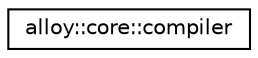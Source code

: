 digraph "Graphical Class Hierarchy"
{
  edge [fontname="Helvetica",fontsize="10",labelfontname="Helvetica",labelfontsize="10"];
  node [fontname="Helvetica",fontsize="10",shape=record];
  rankdir="LR";
  Node1 [label="alloy::core::compiler",height=0.2,width=0.4,color="black", fillcolor="white", style="filled",URL="$d8/dbb/structalloy_1_1core_1_1compiler.html"];
}
